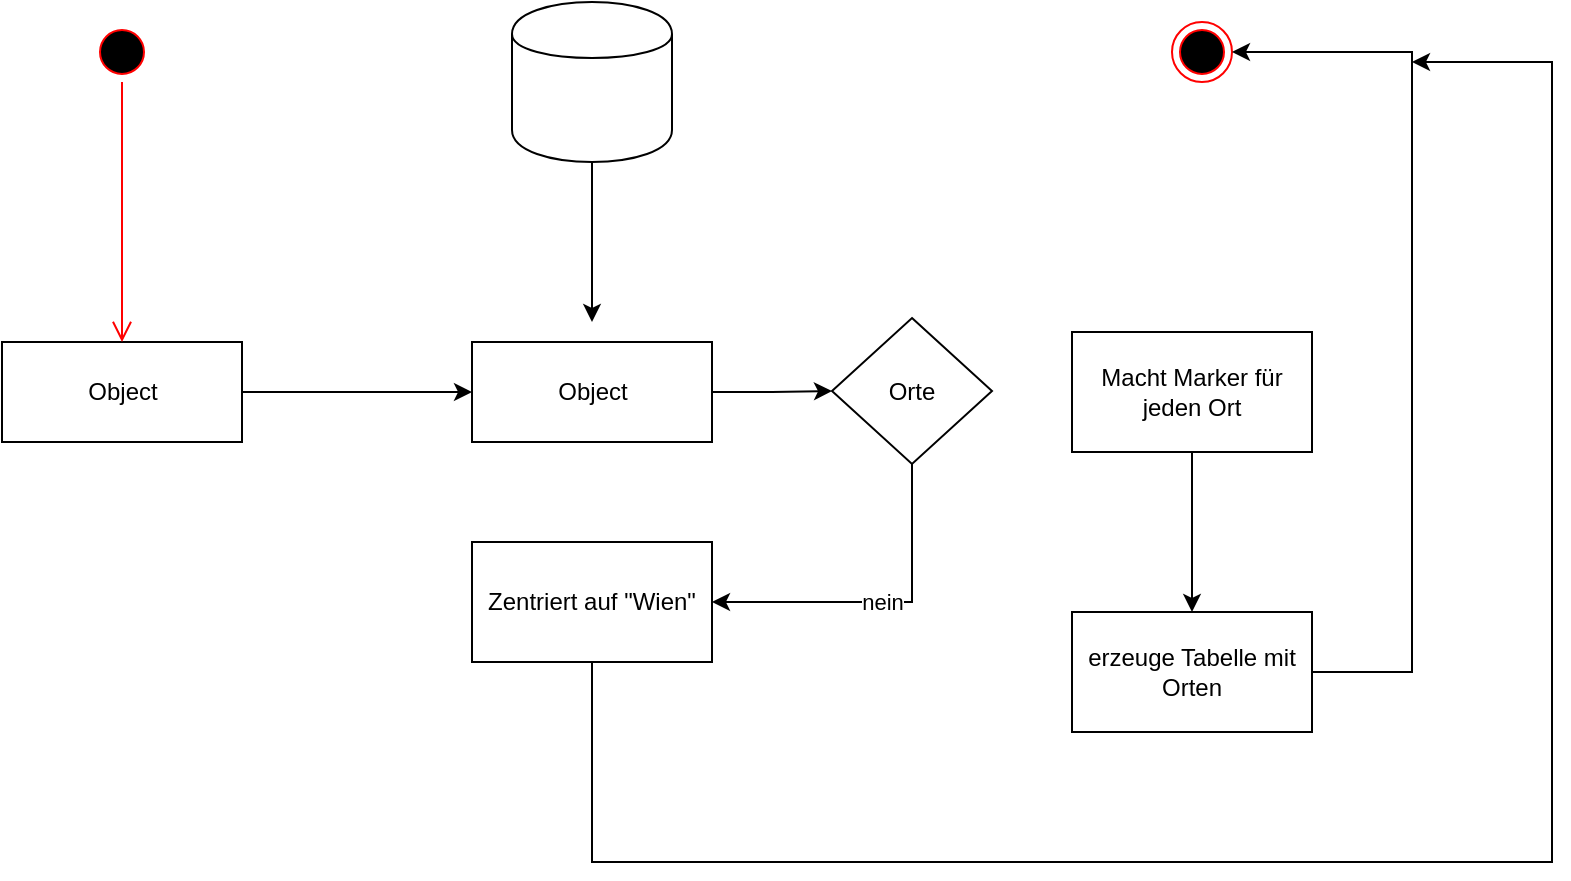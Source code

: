 <mxfile version="10.6.3" type="github"><diagram id="aKQKRbe9BDvJ3F5kADcS" name="Page-1"><mxGraphModel dx="1394" dy="764" grid="1" gridSize="10" guides="1" tooltips="1" connect="1" arrows="1" fold="1" page="1" pageScale="1" pageWidth="827" pageHeight="1169" math="0" shadow="0"><root><mxCell id="0"/><mxCell id="1" parent="0"/><mxCell id="AdJ7dQbA5nkSVIcMjVuU-2" value="" style="ellipse;html=1;shape=endState;fillColor=#000000;strokeColor=#ff0000;" parent="1" vertex="1"><mxGeometry x="710" y="170" width="30" height="30" as="geometry"/></mxCell><mxCell id="AdJ7dQbA5nkSVIcMjVuU-7" value="" style="edgeStyle=orthogonalEdgeStyle;rounded=0;orthogonalLoop=1;jettySize=auto;html=1;" parent="1" source="AdJ7dQbA5nkSVIcMjVuU-5" target="AdJ7dQbA5nkSVIcMjVuU-6" edge="1"><mxGeometry relative="1" as="geometry"/></mxCell><mxCell id="AdJ7dQbA5nkSVIcMjVuU-5" value="Object" style="html=1;" parent="1" vertex="1"><mxGeometry x="125" y="330" width="120" height="50" as="geometry"/></mxCell><mxCell id="AdJ7dQbA5nkSVIcMjVuU-15" style="edgeStyle=orthogonalEdgeStyle;rounded=0;orthogonalLoop=1;jettySize=auto;html=1;" parent="1" source="AdJ7dQbA5nkSVIcMjVuU-6" target="AdJ7dQbA5nkSVIcMjVuU-16" edge="1"><mxGeometry relative="1" as="geometry"><mxPoint x="540" y="355" as="targetPoint"/></mxGeometry></mxCell><mxCell id="AdJ7dQbA5nkSVIcMjVuU-6" value="Object" style="html=1;" parent="1" vertex="1"><mxGeometry x="360" y="330" width="120" height="50" as="geometry"/></mxCell><mxCell id="AdJ7dQbA5nkSVIcMjVuU-8" value="" style="ellipse;html=1;shape=startState;fillColor=#000000;strokeColor=#ff0000;" parent="1" vertex="1"><mxGeometry x="170" y="170" width="30" height="30" as="geometry"/></mxCell><mxCell id="AdJ7dQbA5nkSVIcMjVuU-9" value="" style="edgeStyle=orthogonalEdgeStyle;html=1;verticalAlign=bottom;endArrow=open;endSize=8;strokeColor=#ff0000;entryX=0.5;entryY=0;entryDx=0;entryDy=0;" parent="1" source="AdJ7dQbA5nkSVIcMjVuU-8" target="AdJ7dQbA5nkSVIcMjVuU-5" edge="1"><mxGeometry relative="1" as="geometry"><mxPoint x="185" y="260" as="targetPoint"/></mxGeometry></mxCell><mxCell id="AdJ7dQbA5nkSVIcMjVuU-11" style="edgeStyle=orthogonalEdgeStyle;rounded=0;orthogonalLoop=1;jettySize=auto;html=1;exitX=0.5;exitY=1;exitDx=0;exitDy=0;entryX=0.5;entryY=1;entryDx=0;entryDy=0;" parent="1" source="AdJ7dQbA5nkSVIcMjVuU-10" target="AdJ7dQbA5nkSVIcMjVuU-10" edge="1"><mxGeometry relative="1" as="geometry"><mxPoint x="420" y="320" as="targetPoint"/><mxPoint x="420" y="250" as="sourcePoint"/></mxGeometry></mxCell><mxCell id="AdJ7dQbA5nkSVIcMjVuU-14" style="edgeStyle=orthogonalEdgeStyle;rounded=0;orthogonalLoop=1;jettySize=auto;html=1;exitX=0.5;exitY=1;exitDx=0;exitDy=0;" parent="1" source="AdJ7dQbA5nkSVIcMjVuU-10" edge="1"><mxGeometry relative="1" as="geometry"><mxPoint x="420" y="320" as="targetPoint"/></mxGeometry></mxCell><mxCell id="AdJ7dQbA5nkSVIcMjVuU-10" value="" style="shape=cylinder;whiteSpace=wrap;html=1;boundedLbl=1;backgroundOutline=1;" parent="1" vertex="1"><mxGeometry x="380" y="160" width="80" height="80" as="geometry"/></mxCell><mxCell id="0GjmwT3BA7ylFHG8m2kC-3" value="nein" style="edgeStyle=orthogonalEdgeStyle;rounded=0;orthogonalLoop=1;jettySize=auto;html=1;exitX=0.5;exitY=1;exitDx=0;exitDy=0;entryX=1;entryY=0.5;entryDx=0;entryDy=0;strokeWidth=1;" edge="1" parent="1" source="AdJ7dQbA5nkSVIcMjVuU-16" target="0GjmwT3BA7ylFHG8m2kC-2"><mxGeometry relative="1" as="geometry"/></mxCell><mxCell id="AdJ7dQbA5nkSVIcMjVuU-16" value="Orte" style="rhombus;whiteSpace=wrap;html=1;" parent="1" vertex="1"><mxGeometry x="540" y="318" width="80" height="73" as="geometry"/></mxCell><mxCell id="6ZqxEyIbCHdsJO9nk5L0-4" style="edgeStyle=orthogonalEdgeStyle;rounded=0;orthogonalLoop=1;jettySize=auto;html=1;startArrow=none;startFill=0;strokeWidth=1;" edge="1" parent="1" source="0GjmwT3BA7ylFHG8m2kC-2"><mxGeometry relative="1" as="geometry"><mxPoint x="830" y="190" as="targetPoint"/><Array as="points"><mxPoint x="420" y="590"/><mxPoint x="900" y="590"/><mxPoint x="900" y="190"/></Array></mxGeometry></mxCell><mxCell id="0GjmwT3BA7ylFHG8m2kC-2" value="Zentriert auf &quot;Wien&quot;" style="rounded=0;whiteSpace=wrap;html=1;" vertex="1" parent="1"><mxGeometry x="360" y="430" width="120" height="60" as="geometry"/></mxCell><mxCell id="6ZqxEyIbCHdsJO9nk5L0-3" value="" style="edgeStyle=orthogonalEdgeStyle;rounded=0;orthogonalLoop=1;jettySize=auto;html=1;startArrow=none;startFill=0;strokeWidth=1;" edge="1" parent="1" source="6ZqxEyIbCHdsJO9nk5L0-1" target="6ZqxEyIbCHdsJO9nk5L0-2"><mxGeometry relative="1" as="geometry"/></mxCell><mxCell id="6ZqxEyIbCHdsJO9nk5L0-1" value="Macht Marker für jeden Ort" style="rounded=0;whiteSpace=wrap;html=1;" vertex="1" parent="1"><mxGeometry x="660" y="325" width="120" height="60" as="geometry"/></mxCell><mxCell id="6ZqxEyIbCHdsJO9nk5L0-5" style="edgeStyle=orthogonalEdgeStyle;rounded=0;orthogonalLoop=1;jettySize=auto;html=1;startArrow=none;startFill=0;strokeWidth=1;entryX=1;entryY=0.5;entryDx=0;entryDy=0;" edge="1" parent="1" source="6ZqxEyIbCHdsJO9nk5L0-2" target="AdJ7dQbA5nkSVIcMjVuU-2"><mxGeometry relative="1" as="geometry"><mxPoint x="820" y="190" as="targetPoint"/><Array as="points"><mxPoint x="830" y="495"/><mxPoint x="830" y="185"/></Array></mxGeometry></mxCell><mxCell id="6ZqxEyIbCHdsJO9nk5L0-2" value="erzeuge Tabelle mit Orten" style="rounded=0;whiteSpace=wrap;html=1;" vertex="1" parent="1"><mxGeometry x="660" y="465" width="120" height="60" as="geometry"/></mxCell></root></mxGraphModel></diagram><diagram id="rMPG-XDPziMOWnKWpvNr" name="Neuer Ort"><mxGraphModel dx="1394" dy="764" grid="1" gridSize="10" guides="1" tooltips="1" connect="1" arrows="1" fold="1" page="1" pageScale="1" pageWidth="827" pageHeight="1169" math="0" shadow="0"><root><mxCell id="z1PtZrynaveNGhk7XK1s-0"/><mxCell id="z1PtZrynaveNGhk7XK1s-1" parent="z1PtZrynaveNGhk7XK1s-0"/><mxCell id="ji1Z_BKpWuNa9aC0VVbP-0" value="" style="ellipse;html=1;shape=endState;fillColor=#000000;strokeColor=#ff0000;" vertex="1" parent="z1PtZrynaveNGhk7XK1s-1"><mxGeometry x="680" y="170" width="30" height="30" as="geometry"/></mxCell><mxCell id="ji1Z_BKpWuNa9aC0VVbP-1" value="" style="ellipse;html=1;shape=startState;fillColor=#000000;strokeColor=#ff0000;" vertex="1" parent="z1PtZrynaveNGhk7XK1s-1"><mxGeometry x="60" y="170" width="30" height="30" as="geometry"/></mxCell><mxCell id="ji1Z_BKpWuNa9aC0VVbP-2" value="" style="edgeStyle=orthogonalEdgeStyle;html=1;verticalAlign=bottom;endArrow=open;endSize=8;strokeColor=#ff0000;" edge="1" parent="z1PtZrynaveNGhk7XK1s-1" source="ji1Z_BKpWuNa9aC0VVbP-1"><mxGeometry relative="1" as="geometry"><mxPoint x="75" y="310" as="targetPoint"/></mxGeometry></mxCell><mxCell id="Ip1IFtQ6RVV3NwUUdBXA-3" style="edgeStyle=orthogonalEdgeStyle;rounded=0;orthogonalLoop=1;jettySize=auto;html=1;exitX=0.5;exitY=0;exitDx=0;exitDy=0;strokeWidth=1;entryX=0.5;entryY=1;entryDx=0;entryDy=0;startArrow=classic;startFill=1;" edge="1" parent="z1PtZrynaveNGhk7XK1s-1" source="Ip1IFtQ6RVV3NwUUdBXA-6" target="ji1Z_BKpWuNa9aC0VVbP-3"><mxGeometry relative="1" as="geometry"><mxPoint x="420" y="250" as="targetPoint"/></mxGeometry></mxCell><mxCell id="ji1Z_BKpWuNa9aC0VVbP-3" value="DB" style="shape=cylinder;whiteSpace=wrap;html=1;boundedLbl=1;backgroundOutline=1;" vertex="1" parent="z1PtZrynaveNGhk7XK1s-1"><mxGeometry x="380" y="160" width="80" height="80" as="geometry"/></mxCell><mxCell id="Ip1IFtQ6RVV3NwUUdBXA-4" style="edgeStyle=orthogonalEdgeStyle;rounded=0;orthogonalLoop=1;jettySize=auto;html=1;entryX=0;entryY=0.5;entryDx=0;entryDy=0;strokeWidth=1;" edge="1" parent="z1PtZrynaveNGhk7XK1s-1" source="Ip1IFtQ6RVV3NwUUdBXA-0" target="Ip1IFtQ6RVV3NwUUdBXA-1"><mxGeometry relative="1" as="geometry"/></mxCell><mxCell id="Ip1IFtQ6RVV3NwUUdBXA-0" value="Neuer Ort" style="rounded=0;whiteSpace=wrap;html=1;" vertex="1" parent="z1PtZrynaveNGhk7XK1s-1"><mxGeometry x="15" y="320" width="120" height="60" as="geometry"/></mxCell><mxCell id="Ip1IFtQ6RVV3NwUUdBXA-5" style="edgeStyle=orthogonalEdgeStyle;rounded=0;orthogonalLoop=1;jettySize=auto;html=1;exitX=0.5;exitY=0;exitDx=0;exitDy=0;entryX=0.5;entryY=1;entryDx=0;entryDy=0;strokeWidth=1;startArrow=classic;startFill=1;" edge="1" parent="z1PtZrynaveNGhk7XK1s-1" source="Ip1IFtQ6RVV3NwUUdBXA-1" target="Ip1IFtQ6RVV3NwUUdBXA-2"><mxGeometry relative="1" as="geometry"/></mxCell><mxCell id="Ip1IFtQ6RVV3NwUUdBXA-7" style="edgeStyle=orthogonalEdgeStyle;rounded=0;orthogonalLoop=1;jettySize=auto;html=1;entryX=0;entryY=0.5;entryDx=0;entryDy=0;startArrow=none;startFill=0;strokeWidth=1;" edge="1" parent="z1PtZrynaveNGhk7XK1s-1" source="Ip1IFtQ6RVV3NwUUdBXA-1" target="Ip1IFtQ6RVV3NwUUdBXA-6"><mxGeometry relative="1" as="geometry"/></mxCell><mxCell id="Ip1IFtQ6RVV3NwUUdBXA-21" style="edgeStyle=orthogonalEdgeStyle;rounded=0;orthogonalLoop=1;jettySize=auto;html=1;entryX=1;entryY=0.5;entryDx=0;entryDy=0;startArrow=none;startFill=0;strokeWidth=1;" edge="1" parent="z1PtZrynaveNGhk7XK1s-1" source="Ip1IFtQ6RVV3NwUUdBXA-1" target="Ip1IFtQ6RVV3NwUUdBXA-13"><mxGeometry relative="1" as="geometry"><Array as="points"><mxPoint x="240" y="485"/></Array></mxGeometry></mxCell><mxCell id="Ip1IFtQ6RVV3NwUUdBXA-1" value="Long/Lat" style="rounded=0;whiteSpace=wrap;html=1;" vertex="1" parent="z1PtZrynaveNGhk7XK1s-1"><mxGeometry x="205" y="320" width="90" height="60" as="geometry"/></mxCell><mxCell id="Ip1IFtQ6RVV3NwUUdBXA-2" value="API" style="shape=cylinder;whiteSpace=wrap;html=1;boundedLbl=1;backgroundOutline=1;" vertex="1" parent="z1PtZrynaveNGhk7XK1s-1"><mxGeometry x="220" y="160" width="60" height="90" as="geometry"/></mxCell><mxCell id="Ip1IFtQ6RVV3NwUUdBXA-23" value="" style="edgeStyle=orthogonalEdgeStyle;rounded=0;orthogonalLoop=1;jettySize=auto;html=1;startArrow=none;startFill=0;strokeWidth=1;" edge="1" parent="z1PtZrynaveNGhk7XK1s-1" source="Ip1IFtQ6RVV3NwUUdBXA-6" target="Ip1IFtQ6RVV3NwUUdBXA-22"><mxGeometry relative="1" as="geometry"/></mxCell><mxCell id="Ip1IFtQ6RVV3NwUUdBXA-6" value="speichern" style="rounded=0;whiteSpace=wrap;html=1;" vertex="1" parent="z1PtZrynaveNGhk7XK1s-1"><mxGeometry x="360" y="320" width="120" height="60" as="geometry"/></mxCell><mxCell id="Ip1IFtQ6RVV3NwUUdBXA-25" value="" style="edgeStyle=orthogonalEdgeStyle;rounded=0;orthogonalLoop=1;jettySize=auto;html=1;startArrow=none;startFill=0;strokeWidth=1;" edge="1" parent="z1PtZrynaveNGhk7XK1s-1" source="Ip1IFtQ6RVV3NwUUdBXA-22" target="Ip1IFtQ6RVV3NwUUdBXA-24"><mxGeometry relative="1" as="geometry"/></mxCell><mxCell id="Ip1IFtQ6RVV3NwUUdBXA-22" value="Macht Marker" style="rounded=0;whiteSpace=wrap;html=1;" vertex="1" parent="z1PtZrynaveNGhk7XK1s-1"><mxGeometry x="550" y="320" width="120" height="60" as="geometry"/></mxCell><mxCell id="Ip1IFtQ6RVV3NwUUdBXA-26" style="edgeStyle=orthogonalEdgeStyle;rounded=0;orthogonalLoop=1;jettySize=auto;html=1;entryX=1;entryY=0.5;entryDx=0;entryDy=0;startArrow=none;startFill=0;strokeWidth=1;" edge="1" parent="z1PtZrynaveNGhk7XK1s-1" source="Ip1IFtQ6RVV3NwUUdBXA-24" target="ji1Z_BKpWuNa9aC0VVbP-0"><mxGeometry relative="1" as="geometry"><Array as="points"><mxPoint x="760" y="490"/><mxPoint x="760" y="185"/></Array></mxGeometry></mxCell><mxCell id="Ip1IFtQ6RVV3NwUUdBXA-24" value="erzeuge Tabelle" style="rounded=0;whiteSpace=wrap;html=1;" vertex="1" parent="z1PtZrynaveNGhk7XK1s-1"><mxGeometry x="550" y="460" width="120" height="60" as="geometry"/></mxCell><mxCell id="Ip1IFtQ6RVV3NwUUdBXA-17" value="" style="edgeStyle=orthogonalEdgeStyle;rounded=0;orthogonalLoop=1;jettySize=auto;html=1;startArrow=none;startFill=0;strokeWidth=1;" edge="1" parent="z1PtZrynaveNGhk7XK1s-1" source="Ip1IFtQ6RVV3NwUUdBXA-13" target="Ip1IFtQ6RVV3NwUUdBXA-0"><mxGeometry relative="1" as="geometry"/></mxCell><mxCell id="Ip1IFtQ6RVV3NwUUdBXA-13" value="Zentriert auf &quot;Wien&quot;" style="rounded=0;whiteSpace=wrap;html=1;" vertex="1" parent="z1PtZrynaveNGhk7XK1s-1"><mxGeometry x="15" y="450" width="120" height="70" as="geometry"/></mxCell></root></mxGraphModel></diagram><diagram id="-MEHQbP2c9zNYK9ZbxrB" name="Page-3"><mxGraphModel dx="1394" dy="764" grid="1" gridSize="10" guides="1" tooltips="1" connect="1" arrows="1" fold="1" page="1" pageScale="1" pageWidth="827" pageHeight="1169" math="0" shadow="0"><root><mxCell id="qglSbiNiLJ9bKOarY1yr-0"/><mxCell id="qglSbiNiLJ9bKOarY1yr-1" parent="qglSbiNiLJ9bKOarY1yr-0"/><mxCell id="ZtCgJYnRPHbU310DFpm5-4" style="edgeStyle=orthogonalEdgeStyle;rounded=0;orthogonalLoop=1;jettySize=auto;html=1;entryX=0.458;entryY=-0.167;entryDx=0;entryDy=0;entryPerimeter=0;startArrow=none;startFill=0;strokeWidth=1;" edge="1" parent="qglSbiNiLJ9bKOarY1yr-1" source="ZtCgJYnRPHbU310DFpm5-0" target="ZtCgJYnRPHbU310DFpm5-3"><mxGeometry relative="1" as="geometry"/></mxCell><mxCell id="ZtCgJYnRPHbU310DFpm5-0" value="" style="ellipse;html=1;shape=startState;fillColor=#000000;strokeColor=#ff0000;" vertex="1" parent="qglSbiNiLJ9bKOarY1yr-1"><mxGeometry x="40" y="190" width="30" height="30" as="geometry"/></mxCell><mxCell id="ZtCgJYnRPHbU310DFpm5-1" value="" style="shape=cylinder;whiteSpace=wrap;html=1;boundedLbl=1;backgroundOutline=1;" vertex="1" parent="qglSbiNiLJ9bKOarY1yr-1"><mxGeometry x="360" y="165" width="80" height="80" as="geometry"/></mxCell><mxCell id="ZtCgJYnRPHbU310DFpm5-2" value="" style="ellipse;html=1;shape=endState;fillColor=#000000;strokeColor=#ff0000;" vertex="1" parent="qglSbiNiLJ9bKOarY1yr-1"><mxGeometry x="670" y="190" width="30" height="30" as="geometry"/></mxCell><mxCell id="ZtCgJYnRPHbU310DFpm5-3" value="Eingabe&lt;br&gt;Ortsberechnung&lt;br&gt;" style="shape=parallelogram;perimeter=parallelogramPerimeter;whiteSpace=wrap;html=1;" vertex="1" parent="qglSbiNiLJ9bKOarY1yr-1"><mxGeometry y="300" width="120" height="60" as="geometry"/></mxCell><mxCell id="ZtCgJYnRPHbU310DFpm5-7" value="" style="edgeStyle=orthogonalEdgeStyle;rounded=0;orthogonalLoop=1;jettySize=auto;html=1;startArrow=none;startFill=0;strokeWidth=1;" edge="1" parent="qglSbiNiLJ9bKOarY1yr-1" source="ZtCgJYnRPHbU310DFpm5-5" target="ZtCgJYnRPHbU310DFpm5-6"><mxGeometry relative="1" as="geometry"/></mxCell><mxCell id="ZtCgJYnRPHbU310DFpm5-11" style="edgeStyle=orthogonalEdgeStyle;rounded=0;orthogonalLoop=1;jettySize=auto;html=1;entryX=0.5;entryY=0;entryDx=0;entryDy=0;startArrow=none;startFill=0;strokeWidth=1;" edge="1" parent="qglSbiNiLJ9bKOarY1yr-1" source="ZtCgJYnRPHbU310DFpm5-5" target="ZtCgJYnRPHbU310DFpm5-8"><mxGeometry relative="1" as="geometry"/></mxCell><mxCell id="ZtCgJYnRPHbU310DFpm5-5" value="leer" style="rhombus;whiteSpace=wrap;html=1;" vertex="1" parent="qglSbiNiLJ9bKOarY1yr-1"><mxGeometry x="190" y="420" width="70" height="60" as="geometry"/></mxCell><mxCell id="ZtCgJYnRPHbU310DFpm5-6" value="Aufgabe Fehler" style="shape=parallelogram;perimeter=parallelogramPerimeter;whiteSpace=wrap;html=1;" vertex="1" parent="qglSbiNiLJ9bKOarY1yr-1"><mxGeometry x="170" y="302.5" width="120" height="60" as="geometry"/></mxCell><mxCell id="ZtCgJYnRPHbU310DFpm5-13" style="edgeStyle=orthogonalEdgeStyle;rounded=0;orthogonalLoop=1;jettySize=auto;html=1;entryX=0;entryY=0.5;entryDx=0;entryDy=0;startArrow=none;startFill=0;strokeWidth=1;" edge="1" parent="qglSbiNiLJ9bKOarY1yr-1" source="ZtCgJYnRPHbU310DFpm5-8" target="ZtCgJYnRPHbU310DFpm5-12"><mxGeometry relative="1" as="geometry"/></mxCell><mxCell id="ZtCgJYnRPHbU310DFpm5-8" value="Karte ziehen" style="shape=parallelogram;perimeter=parallelogramPerimeter;whiteSpace=wrap;html=1;" vertex="1" parent="qglSbiNiLJ9bKOarY1yr-1"><mxGeometry x="165" y="570" width="120" height="60" as="geometry"/></mxCell><mxCell id="ZtCgJYnRPHbU310DFpm5-15" value="" style="edgeStyle=orthogonalEdgeStyle;rounded=0;orthogonalLoop=1;jettySize=auto;html=1;startArrow=none;startFill=0;strokeWidth=1;" edge="1" parent="qglSbiNiLJ9bKOarY1yr-1" source="ZtCgJYnRPHbU310DFpm5-12" target="ZtCgJYnRPHbU310DFpm5-14"><mxGeometry relative="1" as="geometry"/></mxCell><mxCell id="ZtCgJYnRPHbU310DFpm5-12" value="" style="rounded=0;whiteSpace=wrap;html=1;" vertex="1" parent="qglSbiNiLJ9bKOarY1yr-1"><mxGeometry x="340" y="570" width="120" height="60" as="geometry"/></mxCell><mxCell id="ZtCgJYnRPHbU310DFpm5-17" value="" style="edgeStyle=orthogonalEdgeStyle;rounded=0;orthogonalLoop=1;jettySize=auto;html=1;startArrow=none;startFill=0;strokeWidth=1;" edge="1" parent="qglSbiNiLJ9bKOarY1yr-1" source="ZtCgJYnRPHbU310DFpm5-14" target="ZtCgJYnRPHbU310DFpm5-16"><mxGeometry relative="1" as="geometry"/></mxCell><mxCell id="ZtCgJYnRPHbU310DFpm5-14" value="" style="rounded=0;whiteSpace=wrap;html=1;" vertex="1" parent="qglSbiNiLJ9bKOarY1yr-1"><mxGeometry x="340" y="430" width="120" height="60" as="geometry"/></mxCell><mxCell id="ZtCgJYnRPHbU310DFpm5-18" style="edgeStyle=orthogonalEdgeStyle;rounded=0;orthogonalLoop=1;jettySize=auto;html=1;entryX=0.5;entryY=1;entryDx=0;entryDy=0;startArrow=none;startFill=0;strokeWidth=1;" edge="1" parent="qglSbiNiLJ9bKOarY1yr-1" source="ZtCgJYnRPHbU310DFpm5-16" target="ZtCgJYnRPHbU310DFpm5-1"><mxGeometry relative="1" as="geometry"/></mxCell><mxCell id="ZtCgJYnRPHbU310DFpm5-20" value="" style="edgeStyle=orthogonalEdgeStyle;rounded=0;orthogonalLoop=1;jettySize=auto;html=1;startArrow=none;startFill=0;strokeWidth=1;" edge="1" parent="qglSbiNiLJ9bKOarY1yr-1" source="ZtCgJYnRPHbU310DFpm5-16" target="ZtCgJYnRPHbU310DFpm5-19"><mxGeometry relative="1" as="geometry"/></mxCell><mxCell id="ZtCgJYnRPHbU310DFpm5-16" value="Speichern" style="rounded=0;whiteSpace=wrap;html=1;" vertex="1" parent="qglSbiNiLJ9bKOarY1yr-1"><mxGeometry x="340" y="310" width="120" height="60" as="geometry"/></mxCell><mxCell id="ZtCgJYnRPHbU310DFpm5-22" value="" style="edgeStyle=orthogonalEdgeStyle;rounded=0;orthogonalLoop=1;jettySize=auto;html=1;startArrow=none;startFill=0;strokeWidth=1;" edge="1" parent="qglSbiNiLJ9bKOarY1yr-1" source="ZtCgJYnRPHbU310DFpm5-19" target="ZtCgJYnRPHbU310DFpm5-21"><mxGeometry relative="1" as="geometry"/></mxCell><mxCell id="ZtCgJYnRPHbU310DFpm5-19" value="" style="rounded=0;whiteSpace=wrap;html=1;" vertex="1" parent="qglSbiNiLJ9bKOarY1yr-1"><mxGeometry x="540" y="310" width="120" height="60" as="geometry"/></mxCell><mxCell id="ZtCgJYnRPHbU310DFpm5-21" value="" style="rounded=0;whiteSpace=wrap;html=1;" vertex="1" parent="qglSbiNiLJ9bKOarY1yr-1"><mxGeometry x="540" y="450" width="120" height="60" as="geometry"/></mxCell></root></mxGraphModel></diagram></mxfile>